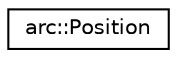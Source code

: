 digraph "Graphical Class Hierarchy"
{
 // LATEX_PDF_SIZE
  edge [fontname="Helvetica",fontsize="10",labelfontname="Helvetica",labelfontsize="10"];
  node [fontname="Helvetica",fontsize="10",shape=record];
  rankdir="LR";
  Node0 [label="arc::Position",height=0.2,width=0.4,color="black", fillcolor="white", style="filled",URL="$structarc_1_1Position.html",tooltip=" "];
}
